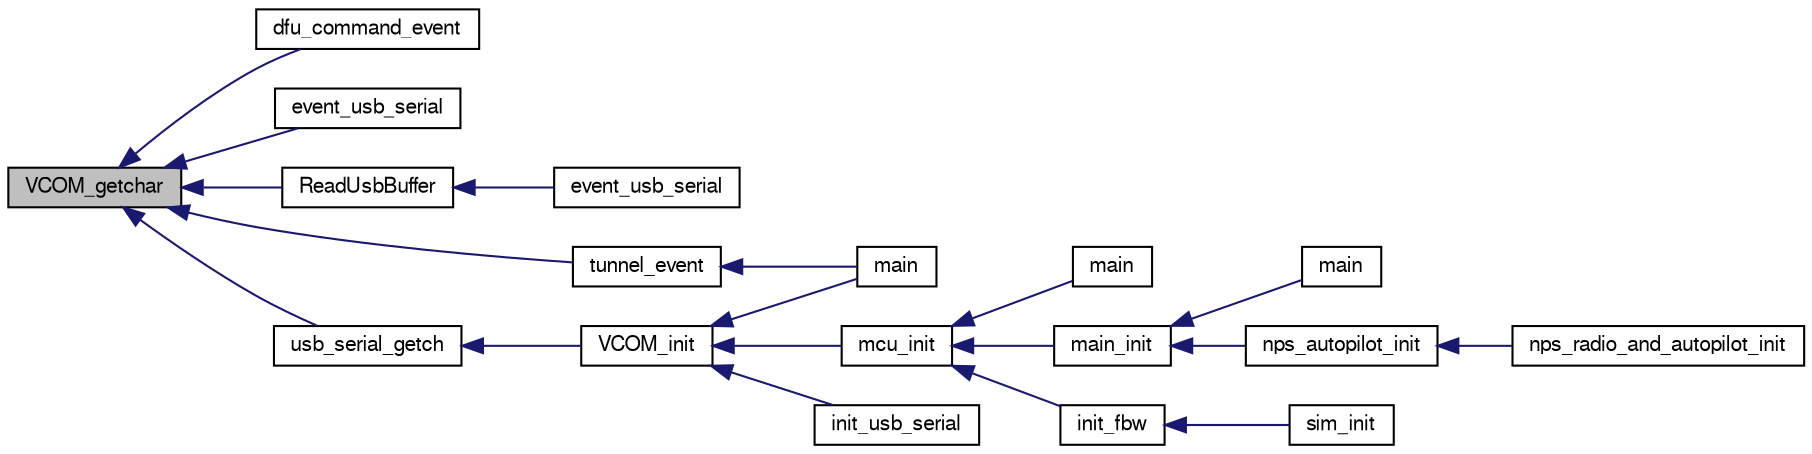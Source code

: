 digraph "VCOM_getchar"
{
  edge [fontname="FreeSans",fontsize="10",labelfontname="FreeSans",labelfontsize="10"];
  node [fontname="FreeSans",fontsize="10",shape=record];
  rankdir="LR";
  Node1 [label="VCOM_getchar",height=0.2,width=0.4,color="black", fillcolor="grey75", style="filled", fontcolor="black"];
  Node1 -> Node2 [dir="back",color="midnightblue",fontsize="10",style="solid",fontname="FreeSans"];
  Node2 [label="dfu_command_event",height=0.2,width=0.4,color="black", fillcolor="white", style="filled",URL="$dfu__command_8h.html#ae2fc0a13f5fdbae95b0c015530c3786c"];
  Node1 -> Node3 [dir="back",color="midnightblue",fontsize="10",style="solid",fontname="FreeSans"];
  Node3 [label="event_usb_serial",height=0.2,width=0.4,color="black", fillcolor="white", style="filled",URL="$usb__serial__stm32__example2_8c.html#ad7375129249cec3fa89fdd090b50f611",tooltip="Call VCOM_poll() from module event function. "];
  Node1 -> Node4 [dir="back",color="midnightblue",fontsize="10",style="solid",fontname="FreeSans"];
  Node4 [label="ReadUsbBuffer",height=0.2,width=0.4,color="black", fillcolor="white", style="filled",URL="$usb__serial__stm32__example1_8c.html#a37712c8618bb3ae74339fb687cddd9e5",tooltip="Helper function. "];
  Node4 -> Node5 [dir="back",color="midnightblue",fontsize="10",style="solid",fontname="FreeSans"];
  Node5 [label="event_usb_serial",height=0.2,width=0.4,color="black", fillcolor="white", style="filled",URL="$usb__serial__stm32__example1_8c.html#ad7375129249cec3fa89fdd090b50f611",tooltip="Call VCOM_poll() from module event function. "];
  Node1 -> Node6 [dir="back",color="midnightblue",fontsize="10",style="solid",fontname="FreeSans"];
  Node6 [label="tunnel_event",height=0.2,width=0.4,color="black", fillcolor="white", style="filled",URL="$usb__tunnel_8c.html#a716cf006b01443e43d0c22bace6803c6"];
  Node6 -> Node7 [dir="back",color="midnightblue",fontsize="10",style="solid",fontname="FreeSans"];
  Node7 [label="main",height=0.2,width=0.4,color="black", fillcolor="white", style="filled",URL="$usb__tunnel_8c.html#a840291bc02cba5474a4cb46a9b9566fe"];
  Node1 -> Node8 [dir="back",color="midnightblue",fontsize="10",style="solid",fontname="FreeSans"];
  Node8 [label="usb_serial_getch",height=0.2,width=0.4,color="black", fillcolor="white", style="filled",URL="$lpc21_2usb__ser__hw_8c.html#ad20f86d5fa3af479482b8a7571d7953b"];
  Node8 -> Node9 [dir="back",color="midnightblue",fontsize="10",style="solid",fontname="FreeSans"];
  Node9 [label="VCOM_init",height=0.2,width=0.4,color="black", fillcolor="white", style="filled",URL="$usb__serial_8h.html#a96a54f28bfc8bc28963cd2fac74609cd"];
  Node9 -> Node7 [dir="back",color="midnightblue",fontsize="10",style="solid",fontname="FreeSans"];
  Node9 -> Node10 [dir="back",color="midnightblue",fontsize="10",style="solid",fontname="FreeSans"];
  Node10 [label="mcu_init",height=0.2,width=0.4,color="black", fillcolor="white", style="filled",URL="$group__mcu__periph.html#ga9af744358ff4b1e3e33d7dd170862f9b",tooltip="Microcontroller peripherals initialization. "];
  Node10 -> Node11 [dir="back",color="midnightblue",fontsize="10",style="solid",fontname="FreeSans"];
  Node11 [label="main",height=0.2,width=0.4,color="black", fillcolor="white", style="filled",URL="$lpc21_2uart__tunnel_8c.html#a3c04138a5bfe5d72780bb7e82a18e627"];
  Node10 -> Node12 [dir="back",color="midnightblue",fontsize="10",style="solid",fontname="FreeSans"];
  Node12 [label="main_init",height=0.2,width=0.4,color="black", fillcolor="white", style="filled",URL="$demo__ahrs__actuators_8c.html#afaa8374e20b79aaf7cfcea5ad9467ab1"];
  Node12 -> Node13 [dir="back",color="midnightblue",fontsize="10",style="solid",fontname="FreeSans"];
  Node13 [label="main",height=0.2,width=0.4,color="black", fillcolor="white", style="filled",URL="$demo__ahrs__actuators_8c.html#a840291bc02cba5474a4cb46a9b9566fe"];
  Node12 -> Node14 [dir="back",color="midnightblue",fontsize="10",style="solid",fontname="FreeSans"];
  Node14 [label="nps_autopilot_init",height=0.2,width=0.4,color="black", fillcolor="white", style="filled",URL="$nps__autopilot__rotorcraft_8c.html#a3348493e992edd2442581c1d09446b4b"];
  Node14 -> Node15 [dir="back",color="midnightblue",fontsize="10",style="solid",fontname="FreeSans"];
  Node15 [label="nps_radio_and_autopilot_init",height=0.2,width=0.4,color="black", fillcolor="white", style="filled",URL="$nps__main__hitl_8c.html#a72ef549ee35deec8c017e83d9de38f66"];
  Node10 -> Node16 [dir="back",color="midnightblue",fontsize="10",style="solid",fontname="FreeSans"];
  Node16 [label="init_fbw",height=0.2,width=0.4,color="black", fillcolor="white", style="filled",URL="$fixedwing_2main__fbw_8h.html#ad86b7fe577a2414df2c7a5a9222aa45a"];
  Node16 -> Node17 [dir="back",color="midnightblue",fontsize="10",style="solid",fontname="FreeSans"];
  Node17 [label="sim_init",height=0.2,width=0.4,color="black", fillcolor="white", style="filled",URL="$sim__ap_8c.html#a739fbef2e03619a863b4d7fd8d0da157"];
  Node9 -> Node18 [dir="back",color="midnightblue",fontsize="10",style="solid",fontname="FreeSans"];
  Node18 [label="init_usb_serial",height=0.2,width=0.4,color="black", fillcolor="white", style="filled",URL="$usb__serial__stm32__example1_8c.html#ac73c5eebbfb361dcbf74a648eda5e007",tooltip="Init module, call VCOM_init() from here. "];
}
